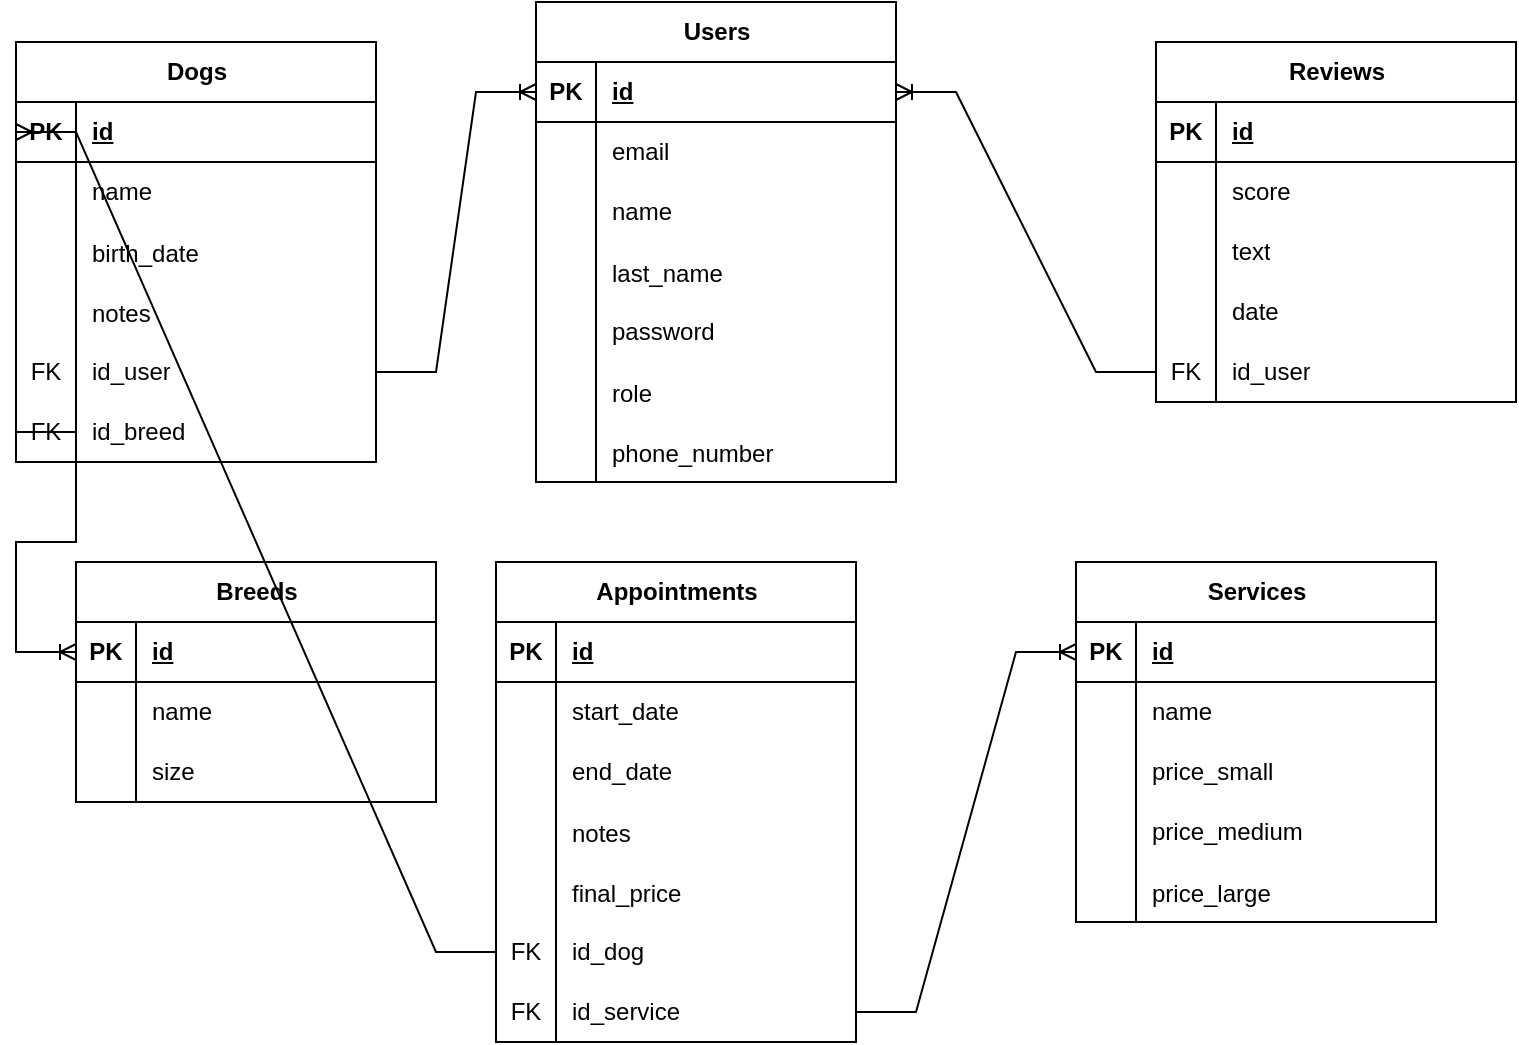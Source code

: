 <mxfile version="26.2.12">
  <diagram name="Página-1" id="We1ybD8cBb2GDspk6teQ">
    <mxGraphModel dx="939" dy="548" grid="1" gridSize="10" guides="1" tooltips="1" connect="1" arrows="1" fold="1" page="1" pageScale="1" pageWidth="1169" pageHeight="827" math="0" shadow="0">
      <root>
        <mxCell id="0" />
        <mxCell id="1" parent="0" />
        <mxCell id="cKZ9dpVCW1LnlNMFfFt--1" value="Dogs" style="shape=table;startSize=30;container=1;collapsible=1;childLayout=tableLayout;fixedRows=1;rowLines=0;fontStyle=1;align=center;resizeLast=1;html=1;" parent="1" vertex="1">
          <mxGeometry x="190" y="150" width="180" height="210" as="geometry" />
        </mxCell>
        <mxCell id="cKZ9dpVCW1LnlNMFfFt--2" value="" style="shape=tableRow;horizontal=0;startSize=0;swimlaneHead=0;swimlaneBody=0;fillColor=none;collapsible=0;dropTarget=0;points=[[0,0.5],[1,0.5]];portConstraint=eastwest;top=0;left=0;right=0;bottom=1;" parent="cKZ9dpVCW1LnlNMFfFt--1" vertex="1">
          <mxGeometry y="30" width="180" height="30" as="geometry" />
        </mxCell>
        <mxCell id="cKZ9dpVCW1LnlNMFfFt--3" value="PK" style="shape=partialRectangle;connectable=0;fillColor=none;top=0;left=0;bottom=0;right=0;fontStyle=1;overflow=hidden;whiteSpace=wrap;html=1;" parent="cKZ9dpVCW1LnlNMFfFt--2" vertex="1">
          <mxGeometry width="30" height="30" as="geometry">
            <mxRectangle width="30" height="30" as="alternateBounds" />
          </mxGeometry>
        </mxCell>
        <mxCell id="cKZ9dpVCW1LnlNMFfFt--4" value="id" style="shape=partialRectangle;connectable=0;fillColor=none;top=0;left=0;bottom=0;right=0;align=left;spacingLeft=6;fontStyle=5;overflow=hidden;whiteSpace=wrap;html=1;" parent="cKZ9dpVCW1LnlNMFfFt--2" vertex="1">
          <mxGeometry x="30" width="150" height="30" as="geometry">
            <mxRectangle width="150" height="30" as="alternateBounds" />
          </mxGeometry>
        </mxCell>
        <mxCell id="cKZ9dpVCW1LnlNMFfFt--8" value="" style="shape=tableRow;horizontal=0;startSize=0;swimlaneHead=0;swimlaneBody=0;fillColor=none;collapsible=0;dropTarget=0;points=[[0,0.5],[1,0.5]];portConstraint=eastwest;top=0;left=0;right=0;bottom=0;" parent="cKZ9dpVCW1LnlNMFfFt--1" vertex="1">
          <mxGeometry y="60" width="180" height="30" as="geometry" />
        </mxCell>
        <mxCell id="cKZ9dpVCW1LnlNMFfFt--9" value="" style="shape=partialRectangle;connectable=0;fillColor=none;top=0;left=0;bottom=0;right=0;editable=1;overflow=hidden;whiteSpace=wrap;html=1;" parent="cKZ9dpVCW1LnlNMFfFt--8" vertex="1">
          <mxGeometry width="30" height="30" as="geometry">
            <mxRectangle width="30" height="30" as="alternateBounds" />
          </mxGeometry>
        </mxCell>
        <mxCell id="cKZ9dpVCW1LnlNMFfFt--10" value="name" style="shape=partialRectangle;connectable=0;fillColor=none;top=0;left=0;bottom=0;right=0;align=left;spacingLeft=6;overflow=hidden;whiteSpace=wrap;html=1;" parent="cKZ9dpVCW1LnlNMFfFt--8" vertex="1">
          <mxGeometry x="30" width="150" height="30" as="geometry">
            <mxRectangle width="150" height="30" as="alternateBounds" />
          </mxGeometry>
        </mxCell>
        <mxCell id="cKZ9dpVCW1LnlNMFfFt--86" value="" style="shape=tableRow;horizontal=0;startSize=0;swimlaneHead=0;swimlaneBody=0;fillColor=none;collapsible=0;dropTarget=0;points=[[0,0.5],[1,0.5]];portConstraint=eastwest;top=0;left=0;right=0;bottom=0;" parent="cKZ9dpVCW1LnlNMFfFt--1" vertex="1">
          <mxGeometry y="90" width="180" height="30" as="geometry" />
        </mxCell>
        <mxCell id="cKZ9dpVCW1LnlNMFfFt--87" value="" style="shape=partialRectangle;connectable=0;fillColor=none;top=0;left=0;bottom=0;right=0;editable=1;overflow=hidden;" parent="cKZ9dpVCW1LnlNMFfFt--86" vertex="1">
          <mxGeometry width="30" height="30" as="geometry">
            <mxRectangle width="30" height="30" as="alternateBounds" />
          </mxGeometry>
        </mxCell>
        <mxCell id="cKZ9dpVCW1LnlNMFfFt--88" value="birth_date" style="shape=partialRectangle;connectable=0;fillColor=none;top=0;left=0;bottom=0;right=0;align=left;spacingLeft=6;overflow=hidden;" parent="cKZ9dpVCW1LnlNMFfFt--86" vertex="1">
          <mxGeometry x="30" width="150" height="30" as="geometry">
            <mxRectangle width="150" height="30" as="alternateBounds" />
          </mxGeometry>
        </mxCell>
        <mxCell id="cKZ9dpVCW1LnlNMFfFt--89" value="" style="shape=tableRow;horizontal=0;startSize=0;swimlaneHead=0;swimlaneBody=0;fillColor=none;collapsible=0;dropTarget=0;points=[[0,0.5],[1,0.5]];portConstraint=eastwest;top=0;left=0;right=0;bottom=0;" parent="cKZ9dpVCW1LnlNMFfFt--1" vertex="1">
          <mxGeometry y="120" width="180" height="30" as="geometry" />
        </mxCell>
        <mxCell id="cKZ9dpVCW1LnlNMFfFt--90" value="" style="shape=partialRectangle;connectable=0;fillColor=none;top=0;left=0;bottom=0;right=0;editable=1;overflow=hidden;" parent="cKZ9dpVCW1LnlNMFfFt--89" vertex="1">
          <mxGeometry width="30" height="30" as="geometry">
            <mxRectangle width="30" height="30" as="alternateBounds" />
          </mxGeometry>
        </mxCell>
        <mxCell id="cKZ9dpVCW1LnlNMFfFt--91" value="notes" style="shape=partialRectangle;connectable=0;fillColor=none;top=0;left=0;bottom=0;right=0;align=left;spacingLeft=6;overflow=hidden;" parent="cKZ9dpVCW1LnlNMFfFt--89" vertex="1">
          <mxGeometry x="30" width="150" height="30" as="geometry">
            <mxRectangle width="150" height="30" as="alternateBounds" />
          </mxGeometry>
        </mxCell>
        <mxCell id="cKZ9dpVCW1LnlNMFfFt--80" value="" style="shape=tableRow;horizontal=0;startSize=0;swimlaneHead=0;swimlaneBody=0;fillColor=none;collapsible=0;dropTarget=0;points=[[0,0.5],[1,0.5]];portConstraint=eastwest;top=0;left=0;right=0;bottom=0;" parent="cKZ9dpVCW1LnlNMFfFt--1" vertex="1">
          <mxGeometry y="150" width="180" height="30" as="geometry" />
        </mxCell>
        <mxCell id="cKZ9dpVCW1LnlNMFfFt--81" value="FK" style="shape=partialRectangle;connectable=0;fillColor=none;top=0;left=0;bottom=0;right=0;fontStyle=0;overflow=hidden;whiteSpace=wrap;html=1;" parent="cKZ9dpVCW1LnlNMFfFt--80" vertex="1">
          <mxGeometry width="30" height="30" as="geometry">
            <mxRectangle width="30" height="30" as="alternateBounds" />
          </mxGeometry>
        </mxCell>
        <mxCell id="cKZ9dpVCW1LnlNMFfFt--82" value="id_user" style="shape=partialRectangle;connectable=0;fillColor=none;top=0;left=0;bottom=0;right=0;align=left;spacingLeft=6;fontStyle=0;overflow=hidden;whiteSpace=wrap;html=1;" parent="cKZ9dpVCW1LnlNMFfFt--80" vertex="1">
          <mxGeometry x="30" width="150" height="30" as="geometry">
            <mxRectangle width="150" height="30" as="alternateBounds" />
          </mxGeometry>
        </mxCell>
        <mxCell id="cKZ9dpVCW1LnlNMFfFt--83" value="" style="shape=tableRow;horizontal=0;startSize=0;swimlaneHead=0;swimlaneBody=0;fillColor=none;collapsible=0;dropTarget=0;points=[[0,0.5],[1,0.5]];portConstraint=eastwest;top=0;left=0;right=0;bottom=0;" parent="cKZ9dpVCW1LnlNMFfFt--1" vertex="1">
          <mxGeometry y="180" width="180" height="30" as="geometry" />
        </mxCell>
        <mxCell id="cKZ9dpVCW1LnlNMFfFt--84" value="FK" style="shape=partialRectangle;connectable=0;fillColor=none;top=0;left=0;bottom=0;right=0;fontStyle=0;overflow=hidden;whiteSpace=wrap;html=1;" parent="cKZ9dpVCW1LnlNMFfFt--83" vertex="1">
          <mxGeometry width="30" height="30" as="geometry">
            <mxRectangle width="30" height="30" as="alternateBounds" />
          </mxGeometry>
        </mxCell>
        <mxCell id="cKZ9dpVCW1LnlNMFfFt--85" value="id_breed" style="shape=partialRectangle;connectable=0;fillColor=none;top=0;left=0;bottom=0;right=0;align=left;spacingLeft=6;fontStyle=0;overflow=hidden;whiteSpace=wrap;html=1;" parent="cKZ9dpVCW1LnlNMFfFt--83" vertex="1">
          <mxGeometry x="30" width="150" height="30" as="geometry">
            <mxRectangle width="150" height="30" as="alternateBounds" />
          </mxGeometry>
        </mxCell>
        <mxCell id="cKZ9dpVCW1LnlNMFfFt--14" value="Users" style="shape=table;startSize=30;container=1;collapsible=1;childLayout=tableLayout;fixedRows=1;rowLines=0;fontStyle=1;align=center;resizeLast=1;html=1;" parent="1" vertex="1">
          <mxGeometry x="450" y="130" width="180" height="240" as="geometry" />
        </mxCell>
        <mxCell id="cKZ9dpVCW1LnlNMFfFt--15" value="" style="shape=tableRow;horizontal=0;startSize=0;swimlaneHead=0;swimlaneBody=0;fillColor=none;collapsible=0;dropTarget=0;points=[[0,0.5],[1,0.5]];portConstraint=eastwest;top=0;left=0;right=0;bottom=1;" parent="cKZ9dpVCW1LnlNMFfFt--14" vertex="1">
          <mxGeometry y="30" width="180" height="30" as="geometry" />
        </mxCell>
        <mxCell id="cKZ9dpVCW1LnlNMFfFt--16" value="PK" style="shape=partialRectangle;connectable=0;fillColor=none;top=0;left=0;bottom=0;right=0;fontStyle=1;overflow=hidden;whiteSpace=wrap;html=1;" parent="cKZ9dpVCW1LnlNMFfFt--15" vertex="1">
          <mxGeometry width="30" height="30" as="geometry">
            <mxRectangle width="30" height="30" as="alternateBounds" />
          </mxGeometry>
        </mxCell>
        <mxCell id="cKZ9dpVCW1LnlNMFfFt--17" value="id" style="shape=partialRectangle;connectable=0;fillColor=none;top=0;left=0;bottom=0;right=0;align=left;spacingLeft=6;fontStyle=5;overflow=hidden;whiteSpace=wrap;html=1;" parent="cKZ9dpVCW1LnlNMFfFt--15" vertex="1">
          <mxGeometry x="30" width="150" height="30" as="geometry">
            <mxRectangle width="150" height="30" as="alternateBounds" />
          </mxGeometry>
        </mxCell>
        <mxCell id="cKZ9dpVCW1LnlNMFfFt--18" value="" style="shape=tableRow;horizontal=0;startSize=0;swimlaneHead=0;swimlaneBody=0;fillColor=none;collapsible=0;dropTarget=0;points=[[0,0.5],[1,0.5]];portConstraint=eastwest;top=0;left=0;right=0;bottom=0;" parent="cKZ9dpVCW1LnlNMFfFt--14" vertex="1">
          <mxGeometry y="60" width="180" height="30" as="geometry" />
        </mxCell>
        <mxCell id="cKZ9dpVCW1LnlNMFfFt--19" value="" style="shape=partialRectangle;connectable=0;fillColor=none;top=0;left=0;bottom=0;right=0;editable=1;overflow=hidden;whiteSpace=wrap;html=1;" parent="cKZ9dpVCW1LnlNMFfFt--18" vertex="1">
          <mxGeometry width="30" height="30" as="geometry">
            <mxRectangle width="30" height="30" as="alternateBounds" />
          </mxGeometry>
        </mxCell>
        <mxCell id="cKZ9dpVCW1LnlNMFfFt--20" value="email" style="shape=partialRectangle;connectable=0;fillColor=none;top=0;left=0;bottom=0;right=0;align=left;spacingLeft=6;overflow=hidden;whiteSpace=wrap;html=1;" parent="cKZ9dpVCW1LnlNMFfFt--18" vertex="1">
          <mxGeometry x="30" width="150" height="30" as="geometry">
            <mxRectangle width="150" height="30" as="alternateBounds" />
          </mxGeometry>
        </mxCell>
        <mxCell id="cKZ9dpVCW1LnlNMFfFt--21" value="" style="shape=tableRow;horizontal=0;startSize=0;swimlaneHead=0;swimlaneBody=0;fillColor=none;collapsible=0;dropTarget=0;points=[[0,0.5],[1,0.5]];portConstraint=eastwest;top=0;left=0;right=0;bottom=0;" parent="cKZ9dpVCW1LnlNMFfFt--14" vertex="1">
          <mxGeometry y="90" width="180" height="30" as="geometry" />
        </mxCell>
        <mxCell id="cKZ9dpVCW1LnlNMFfFt--22" value="" style="shape=partialRectangle;connectable=0;fillColor=none;top=0;left=0;bottom=0;right=0;editable=1;overflow=hidden;whiteSpace=wrap;html=1;" parent="cKZ9dpVCW1LnlNMFfFt--21" vertex="1">
          <mxGeometry width="30" height="30" as="geometry">
            <mxRectangle width="30" height="30" as="alternateBounds" />
          </mxGeometry>
        </mxCell>
        <mxCell id="cKZ9dpVCW1LnlNMFfFt--23" value="name" style="shape=partialRectangle;connectable=0;fillColor=none;top=0;left=0;bottom=0;right=0;align=left;spacingLeft=6;overflow=hidden;whiteSpace=wrap;html=1;" parent="cKZ9dpVCW1LnlNMFfFt--21" vertex="1">
          <mxGeometry x="30" width="150" height="30" as="geometry">
            <mxRectangle width="150" height="30" as="alternateBounds" />
          </mxGeometry>
        </mxCell>
        <mxCell id="cKZ9dpVCW1LnlNMFfFt--98" value="" style="shape=tableRow;horizontal=0;startSize=0;swimlaneHead=0;swimlaneBody=0;fillColor=none;collapsible=0;dropTarget=0;points=[[0,0.5],[1,0.5]];portConstraint=eastwest;top=0;left=0;right=0;bottom=0;" parent="cKZ9dpVCW1LnlNMFfFt--14" vertex="1">
          <mxGeometry y="120" width="180" height="30" as="geometry" />
        </mxCell>
        <mxCell id="cKZ9dpVCW1LnlNMFfFt--99" value="" style="shape=partialRectangle;connectable=0;fillColor=none;top=0;left=0;bottom=0;right=0;editable=1;overflow=hidden;" parent="cKZ9dpVCW1LnlNMFfFt--98" vertex="1">
          <mxGeometry width="30" height="30" as="geometry">
            <mxRectangle width="30" height="30" as="alternateBounds" />
          </mxGeometry>
        </mxCell>
        <mxCell id="cKZ9dpVCW1LnlNMFfFt--100" value="last_name" style="shape=partialRectangle;connectable=0;fillColor=none;top=0;left=0;bottom=0;right=0;align=left;spacingLeft=6;overflow=hidden;" parent="cKZ9dpVCW1LnlNMFfFt--98" vertex="1">
          <mxGeometry x="30" width="150" height="30" as="geometry">
            <mxRectangle width="150" height="30" as="alternateBounds" />
          </mxGeometry>
        </mxCell>
        <mxCell id="cKZ9dpVCW1LnlNMFfFt--24" value="" style="shape=tableRow;horizontal=0;startSize=0;swimlaneHead=0;swimlaneBody=0;fillColor=none;collapsible=0;dropTarget=0;points=[[0,0.5],[1,0.5]];portConstraint=eastwest;top=0;left=0;right=0;bottom=0;" parent="cKZ9dpVCW1LnlNMFfFt--14" vertex="1">
          <mxGeometry y="150" width="180" height="30" as="geometry" />
        </mxCell>
        <mxCell id="cKZ9dpVCW1LnlNMFfFt--25" value="" style="shape=partialRectangle;connectable=0;fillColor=none;top=0;left=0;bottom=0;right=0;editable=1;overflow=hidden;whiteSpace=wrap;html=1;" parent="cKZ9dpVCW1LnlNMFfFt--24" vertex="1">
          <mxGeometry width="30" height="30" as="geometry">
            <mxRectangle width="30" height="30" as="alternateBounds" />
          </mxGeometry>
        </mxCell>
        <mxCell id="cKZ9dpVCW1LnlNMFfFt--26" value="password" style="shape=partialRectangle;connectable=0;fillColor=none;top=0;left=0;bottom=0;right=0;align=left;spacingLeft=6;overflow=hidden;whiteSpace=wrap;html=1;" parent="cKZ9dpVCW1LnlNMFfFt--24" vertex="1">
          <mxGeometry x="30" width="150" height="30" as="geometry">
            <mxRectangle width="150" height="30" as="alternateBounds" />
          </mxGeometry>
        </mxCell>
        <mxCell id="cKZ9dpVCW1LnlNMFfFt--92" value="" style="shape=tableRow;horizontal=0;startSize=0;swimlaneHead=0;swimlaneBody=0;fillColor=none;collapsible=0;dropTarget=0;points=[[0,0.5],[1,0.5]];portConstraint=eastwest;top=0;left=0;right=0;bottom=0;" parent="cKZ9dpVCW1LnlNMFfFt--14" vertex="1">
          <mxGeometry y="180" width="180" height="30" as="geometry" />
        </mxCell>
        <mxCell id="cKZ9dpVCW1LnlNMFfFt--93" value="" style="shape=partialRectangle;connectable=0;fillColor=none;top=0;left=0;bottom=0;right=0;editable=1;overflow=hidden;" parent="cKZ9dpVCW1LnlNMFfFt--92" vertex="1">
          <mxGeometry width="30" height="30" as="geometry">
            <mxRectangle width="30" height="30" as="alternateBounds" />
          </mxGeometry>
        </mxCell>
        <mxCell id="cKZ9dpVCW1LnlNMFfFt--94" value="role" style="shape=partialRectangle;connectable=0;fillColor=none;top=0;left=0;bottom=0;right=0;align=left;spacingLeft=6;overflow=hidden;" parent="cKZ9dpVCW1LnlNMFfFt--92" vertex="1">
          <mxGeometry x="30" width="150" height="30" as="geometry">
            <mxRectangle width="150" height="30" as="alternateBounds" />
          </mxGeometry>
        </mxCell>
        <mxCell id="cKZ9dpVCW1LnlNMFfFt--95" value="" style="shape=tableRow;horizontal=0;startSize=0;swimlaneHead=0;swimlaneBody=0;fillColor=none;collapsible=0;dropTarget=0;points=[[0,0.5],[1,0.5]];portConstraint=eastwest;top=0;left=0;right=0;bottom=0;" parent="cKZ9dpVCW1LnlNMFfFt--14" vertex="1">
          <mxGeometry y="210" width="180" height="30" as="geometry" />
        </mxCell>
        <mxCell id="cKZ9dpVCW1LnlNMFfFt--96" value="" style="shape=partialRectangle;connectable=0;fillColor=none;top=0;left=0;bottom=0;right=0;editable=1;overflow=hidden;" parent="cKZ9dpVCW1LnlNMFfFt--95" vertex="1">
          <mxGeometry width="30" height="30" as="geometry">
            <mxRectangle width="30" height="30" as="alternateBounds" />
          </mxGeometry>
        </mxCell>
        <mxCell id="cKZ9dpVCW1LnlNMFfFt--97" value="phone_number" style="shape=partialRectangle;connectable=0;fillColor=none;top=0;left=0;bottom=0;right=0;align=left;spacingLeft=6;overflow=hidden;" parent="cKZ9dpVCW1LnlNMFfFt--95" vertex="1">
          <mxGeometry x="30" width="150" height="30" as="geometry">
            <mxRectangle width="150" height="30" as="alternateBounds" />
          </mxGeometry>
        </mxCell>
        <mxCell id="cKZ9dpVCW1LnlNMFfFt--27" value="Services" style="shape=table;startSize=30;container=1;collapsible=1;childLayout=tableLayout;fixedRows=1;rowLines=0;fontStyle=1;align=center;resizeLast=1;html=1;" parent="1" vertex="1">
          <mxGeometry x="720" y="410" width="180" height="180" as="geometry" />
        </mxCell>
        <mxCell id="cKZ9dpVCW1LnlNMFfFt--28" value="" style="shape=tableRow;horizontal=0;startSize=0;swimlaneHead=0;swimlaneBody=0;fillColor=none;collapsible=0;dropTarget=0;points=[[0,0.5],[1,0.5]];portConstraint=eastwest;top=0;left=0;right=0;bottom=1;" parent="cKZ9dpVCW1LnlNMFfFt--27" vertex="1">
          <mxGeometry y="30" width="180" height="30" as="geometry" />
        </mxCell>
        <mxCell id="cKZ9dpVCW1LnlNMFfFt--29" value="PK" style="shape=partialRectangle;connectable=0;fillColor=none;top=0;left=0;bottom=0;right=0;fontStyle=1;overflow=hidden;whiteSpace=wrap;html=1;" parent="cKZ9dpVCW1LnlNMFfFt--28" vertex="1">
          <mxGeometry width="30" height="30" as="geometry">
            <mxRectangle width="30" height="30" as="alternateBounds" />
          </mxGeometry>
        </mxCell>
        <mxCell id="cKZ9dpVCW1LnlNMFfFt--30" value="id" style="shape=partialRectangle;connectable=0;fillColor=none;top=0;left=0;bottom=0;right=0;align=left;spacingLeft=6;fontStyle=5;overflow=hidden;whiteSpace=wrap;html=1;" parent="cKZ9dpVCW1LnlNMFfFt--28" vertex="1">
          <mxGeometry x="30" width="150" height="30" as="geometry">
            <mxRectangle width="150" height="30" as="alternateBounds" />
          </mxGeometry>
        </mxCell>
        <mxCell id="cKZ9dpVCW1LnlNMFfFt--31" value="" style="shape=tableRow;horizontal=0;startSize=0;swimlaneHead=0;swimlaneBody=0;fillColor=none;collapsible=0;dropTarget=0;points=[[0,0.5],[1,0.5]];portConstraint=eastwest;top=0;left=0;right=0;bottom=0;" parent="cKZ9dpVCW1LnlNMFfFt--27" vertex="1">
          <mxGeometry y="60" width="180" height="30" as="geometry" />
        </mxCell>
        <mxCell id="cKZ9dpVCW1LnlNMFfFt--32" value="" style="shape=partialRectangle;connectable=0;fillColor=none;top=0;left=0;bottom=0;right=0;editable=1;overflow=hidden;whiteSpace=wrap;html=1;" parent="cKZ9dpVCW1LnlNMFfFt--31" vertex="1">
          <mxGeometry width="30" height="30" as="geometry">
            <mxRectangle width="30" height="30" as="alternateBounds" />
          </mxGeometry>
        </mxCell>
        <mxCell id="cKZ9dpVCW1LnlNMFfFt--33" value="name" style="shape=partialRectangle;connectable=0;fillColor=none;top=0;left=0;bottom=0;right=0;align=left;spacingLeft=6;overflow=hidden;whiteSpace=wrap;html=1;" parent="cKZ9dpVCW1LnlNMFfFt--31" vertex="1">
          <mxGeometry x="30" width="150" height="30" as="geometry">
            <mxRectangle width="150" height="30" as="alternateBounds" />
          </mxGeometry>
        </mxCell>
        <mxCell id="cKZ9dpVCW1LnlNMFfFt--34" value="" style="shape=tableRow;horizontal=0;startSize=0;swimlaneHead=0;swimlaneBody=0;fillColor=none;collapsible=0;dropTarget=0;points=[[0,0.5],[1,0.5]];portConstraint=eastwest;top=0;left=0;right=0;bottom=0;" parent="cKZ9dpVCW1LnlNMFfFt--27" vertex="1">
          <mxGeometry y="90" width="180" height="30" as="geometry" />
        </mxCell>
        <mxCell id="cKZ9dpVCW1LnlNMFfFt--35" value="" style="shape=partialRectangle;connectable=0;fillColor=none;top=0;left=0;bottom=0;right=0;editable=1;overflow=hidden;whiteSpace=wrap;html=1;" parent="cKZ9dpVCW1LnlNMFfFt--34" vertex="1">
          <mxGeometry width="30" height="30" as="geometry">
            <mxRectangle width="30" height="30" as="alternateBounds" />
          </mxGeometry>
        </mxCell>
        <mxCell id="cKZ9dpVCW1LnlNMFfFt--36" value="price_small" style="shape=partialRectangle;connectable=0;fillColor=none;top=0;left=0;bottom=0;right=0;align=left;spacingLeft=6;overflow=hidden;whiteSpace=wrap;html=1;" parent="cKZ9dpVCW1LnlNMFfFt--34" vertex="1">
          <mxGeometry x="30" width="150" height="30" as="geometry">
            <mxRectangle width="150" height="30" as="alternateBounds" />
          </mxGeometry>
        </mxCell>
        <mxCell id="cKZ9dpVCW1LnlNMFfFt--37" value="" style="shape=tableRow;horizontal=0;startSize=0;swimlaneHead=0;swimlaneBody=0;fillColor=none;collapsible=0;dropTarget=0;points=[[0,0.5],[1,0.5]];portConstraint=eastwest;top=0;left=0;right=0;bottom=0;" parent="cKZ9dpVCW1LnlNMFfFt--27" vertex="1">
          <mxGeometry y="120" width="180" height="30" as="geometry" />
        </mxCell>
        <mxCell id="cKZ9dpVCW1LnlNMFfFt--38" value="" style="shape=partialRectangle;connectable=0;fillColor=none;top=0;left=0;bottom=0;right=0;editable=1;overflow=hidden;whiteSpace=wrap;html=1;" parent="cKZ9dpVCW1LnlNMFfFt--37" vertex="1">
          <mxGeometry width="30" height="30" as="geometry">
            <mxRectangle width="30" height="30" as="alternateBounds" />
          </mxGeometry>
        </mxCell>
        <mxCell id="cKZ9dpVCW1LnlNMFfFt--39" value="price_medium&lt;span style=&quot;white-space: pre;&quot;&gt;&#x9;&lt;/span&gt;" style="shape=partialRectangle;connectable=0;fillColor=none;top=0;left=0;bottom=0;right=0;align=left;spacingLeft=6;overflow=hidden;whiteSpace=wrap;html=1;" parent="cKZ9dpVCW1LnlNMFfFt--37" vertex="1">
          <mxGeometry x="30" width="150" height="30" as="geometry">
            <mxRectangle width="150" height="30" as="alternateBounds" />
          </mxGeometry>
        </mxCell>
        <mxCell id="cKZ9dpVCW1LnlNMFfFt--110" value="" style="shape=tableRow;horizontal=0;startSize=0;swimlaneHead=0;swimlaneBody=0;fillColor=none;collapsible=0;dropTarget=0;points=[[0,0.5],[1,0.5]];portConstraint=eastwest;top=0;left=0;right=0;bottom=0;" parent="cKZ9dpVCW1LnlNMFfFt--27" vertex="1">
          <mxGeometry y="150" width="180" height="30" as="geometry" />
        </mxCell>
        <mxCell id="cKZ9dpVCW1LnlNMFfFt--111" value="" style="shape=partialRectangle;connectable=0;fillColor=none;top=0;left=0;bottom=0;right=0;editable=1;overflow=hidden;" parent="cKZ9dpVCW1LnlNMFfFt--110" vertex="1">
          <mxGeometry width="30" height="30" as="geometry">
            <mxRectangle width="30" height="30" as="alternateBounds" />
          </mxGeometry>
        </mxCell>
        <mxCell id="cKZ9dpVCW1LnlNMFfFt--112" value="price_large" style="shape=partialRectangle;connectable=0;fillColor=none;top=0;left=0;bottom=0;right=0;align=left;spacingLeft=6;overflow=hidden;" parent="cKZ9dpVCW1LnlNMFfFt--110" vertex="1">
          <mxGeometry x="30" width="150" height="30" as="geometry">
            <mxRectangle width="150" height="30" as="alternateBounds" />
          </mxGeometry>
        </mxCell>
        <mxCell id="cKZ9dpVCW1LnlNMFfFt--40" value="Breeds" style="shape=table;startSize=30;container=1;collapsible=1;childLayout=tableLayout;fixedRows=1;rowLines=0;fontStyle=1;align=center;resizeLast=1;html=1;" parent="1" vertex="1">
          <mxGeometry x="220" y="410" width="180" height="120" as="geometry" />
        </mxCell>
        <mxCell id="cKZ9dpVCW1LnlNMFfFt--41" value="" style="shape=tableRow;horizontal=0;startSize=0;swimlaneHead=0;swimlaneBody=0;fillColor=none;collapsible=0;dropTarget=0;points=[[0,0.5],[1,0.5]];portConstraint=eastwest;top=0;left=0;right=0;bottom=1;" parent="cKZ9dpVCW1LnlNMFfFt--40" vertex="1">
          <mxGeometry y="30" width="180" height="30" as="geometry" />
        </mxCell>
        <mxCell id="cKZ9dpVCW1LnlNMFfFt--42" value="PK" style="shape=partialRectangle;connectable=0;fillColor=none;top=0;left=0;bottom=0;right=0;fontStyle=1;overflow=hidden;whiteSpace=wrap;html=1;" parent="cKZ9dpVCW1LnlNMFfFt--41" vertex="1">
          <mxGeometry width="30" height="30" as="geometry">
            <mxRectangle width="30" height="30" as="alternateBounds" />
          </mxGeometry>
        </mxCell>
        <mxCell id="cKZ9dpVCW1LnlNMFfFt--43" value="id" style="shape=partialRectangle;connectable=0;fillColor=none;top=0;left=0;bottom=0;right=0;align=left;spacingLeft=6;fontStyle=5;overflow=hidden;whiteSpace=wrap;html=1;" parent="cKZ9dpVCW1LnlNMFfFt--41" vertex="1">
          <mxGeometry x="30" width="150" height="30" as="geometry">
            <mxRectangle width="150" height="30" as="alternateBounds" />
          </mxGeometry>
        </mxCell>
        <mxCell id="cKZ9dpVCW1LnlNMFfFt--44" value="" style="shape=tableRow;horizontal=0;startSize=0;swimlaneHead=0;swimlaneBody=0;fillColor=none;collapsible=0;dropTarget=0;points=[[0,0.5],[1,0.5]];portConstraint=eastwest;top=0;left=0;right=0;bottom=0;" parent="cKZ9dpVCW1LnlNMFfFt--40" vertex="1">
          <mxGeometry y="60" width="180" height="30" as="geometry" />
        </mxCell>
        <mxCell id="cKZ9dpVCW1LnlNMFfFt--45" value="" style="shape=partialRectangle;connectable=0;fillColor=none;top=0;left=0;bottom=0;right=0;editable=1;overflow=hidden;whiteSpace=wrap;html=1;" parent="cKZ9dpVCW1LnlNMFfFt--44" vertex="1">
          <mxGeometry width="30" height="30" as="geometry">
            <mxRectangle width="30" height="30" as="alternateBounds" />
          </mxGeometry>
        </mxCell>
        <mxCell id="cKZ9dpVCW1LnlNMFfFt--46" value="name" style="shape=partialRectangle;connectable=0;fillColor=none;top=0;left=0;bottom=0;right=0;align=left;spacingLeft=6;overflow=hidden;whiteSpace=wrap;html=1;" parent="cKZ9dpVCW1LnlNMFfFt--44" vertex="1">
          <mxGeometry x="30" width="150" height="30" as="geometry">
            <mxRectangle width="150" height="30" as="alternateBounds" />
          </mxGeometry>
        </mxCell>
        <mxCell id="cKZ9dpVCW1LnlNMFfFt--47" value="" style="shape=tableRow;horizontal=0;startSize=0;swimlaneHead=0;swimlaneBody=0;fillColor=none;collapsible=0;dropTarget=0;points=[[0,0.5],[1,0.5]];portConstraint=eastwest;top=0;left=0;right=0;bottom=0;" parent="cKZ9dpVCW1LnlNMFfFt--40" vertex="1">
          <mxGeometry y="90" width="180" height="30" as="geometry" />
        </mxCell>
        <mxCell id="cKZ9dpVCW1LnlNMFfFt--48" value="" style="shape=partialRectangle;connectable=0;fillColor=none;top=0;left=0;bottom=0;right=0;editable=1;overflow=hidden;whiteSpace=wrap;html=1;" parent="cKZ9dpVCW1LnlNMFfFt--47" vertex="1">
          <mxGeometry width="30" height="30" as="geometry">
            <mxRectangle width="30" height="30" as="alternateBounds" />
          </mxGeometry>
        </mxCell>
        <mxCell id="cKZ9dpVCW1LnlNMFfFt--49" value="size" style="shape=partialRectangle;connectable=0;fillColor=none;top=0;left=0;bottom=0;right=0;align=left;spacingLeft=6;overflow=hidden;whiteSpace=wrap;html=1;" parent="cKZ9dpVCW1LnlNMFfFt--47" vertex="1">
          <mxGeometry x="30" width="150" height="30" as="geometry">
            <mxRectangle width="150" height="30" as="alternateBounds" />
          </mxGeometry>
        </mxCell>
        <mxCell id="cKZ9dpVCW1LnlNMFfFt--53" value="Appointments" style="shape=table;startSize=30;container=1;collapsible=1;childLayout=tableLayout;fixedRows=1;rowLines=0;fontStyle=1;align=center;resizeLast=1;html=1;" parent="1" vertex="1">
          <mxGeometry x="430" y="410" width="180" height="240" as="geometry" />
        </mxCell>
        <mxCell id="cKZ9dpVCW1LnlNMFfFt--54" value="" style="shape=tableRow;horizontal=0;startSize=0;swimlaneHead=0;swimlaneBody=0;fillColor=none;collapsible=0;dropTarget=0;points=[[0,0.5],[1,0.5]];portConstraint=eastwest;top=0;left=0;right=0;bottom=1;" parent="cKZ9dpVCW1LnlNMFfFt--53" vertex="1">
          <mxGeometry y="30" width="180" height="30" as="geometry" />
        </mxCell>
        <mxCell id="cKZ9dpVCW1LnlNMFfFt--55" value="PK" style="shape=partialRectangle;connectable=0;fillColor=none;top=0;left=0;bottom=0;right=0;fontStyle=1;overflow=hidden;whiteSpace=wrap;html=1;" parent="cKZ9dpVCW1LnlNMFfFt--54" vertex="1">
          <mxGeometry width="30" height="30" as="geometry">
            <mxRectangle width="30" height="30" as="alternateBounds" />
          </mxGeometry>
        </mxCell>
        <mxCell id="cKZ9dpVCW1LnlNMFfFt--56" value="id" style="shape=partialRectangle;connectable=0;fillColor=none;top=0;left=0;bottom=0;right=0;align=left;spacingLeft=6;fontStyle=5;overflow=hidden;whiteSpace=wrap;html=1;" parent="cKZ9dpVCW1LnlNMFfFt--54" vertex="1">
          <mxGeometry x="30" width="150" height="30" as="geometry">
            <mxRectangle width="150" height="30" as="alternateBounds" />
          </mxGeometry>
        </mxCell>
        <mxCell id="cKZ9dpVCW1LnlNMFfFt--60" value="" style="shape=tableRow;horizontal=0;startSize=0;swimlaneHead=0;swimlaneBody=0;fillColor=none;collapsible=0;dropTarget=0;points=[[0,0.5],[1,0.5]];portConstraint=eastwest;top=0;left=0;right=0;bottom=0;" parent="cKZ9dpVCW1LnlNMFfFt--53" vertex="1">
          <mxGeometry y="60" width="180" height="30" as="geometry" />
        </mxCell>
        <mxCell id="cKZ9dpVCW1LnlNMFfFt--61" value="" style="shape=partialRectangle;connectable=0;fillColor=none;top=0;left=0;bottom=0;right=0;editable=1;overflow=hidden;whiteSpace=wrap;html=1;" parent="cKZ9dpVCW1LnlNMFfFt--60" vertex="1">
          <mxGeometry width="30" height="30" as="geometry">
            <mxRectangle width="30" height="30" as="alternateBounds" />
          </mxGeometry>
        </mxCell>
        <mxCell id="cKZ9dpVCW1LnlNMFfFt--62" value="start_date" style="shape=partialRectangle;connectable=0;fillColor=none;top=0;left=0;bottom=0;right=0;align=left;spacingLeft=6;overflow=hidden;whiteSpace=wrap;html=1;" parent="cKZ9dpVCW1LnlNMFfFt--60" vertex="1">
          <mxGeometry x="30" width="150" height="30" as="geometry">
            <mxRectangle width="150" height="30" as="alternateBounds" />
          </mxGeometry>
        </mxCell>
        <mxCell id="cKZ9dpVCW1LnlNMFfFt--63" value="" style="shape=tableRow;horizontal=0;startSize=0;swimlaneHead=0;swimlaneBody=0;fillColor=none;collapsible=0;dropTarget=0;points=[[0,0.5],[1,0.5]];portConstraint=eastwest;top=0;left=0;right=0;bottom=0;" parent="cKZ9dpVCW1LnlNMFfFt--53" vertex="1">
          <mxGeometry y="90" width="180" height="30" as="geometry" />
        </mxCell>
        <mxCell id="cKZ9dpVCW1LnlNMFfFt--64" value="" style="shape=partialRectangle;connectable=0;fillColor=none;top=0;left=0;bottom=0;right=0;editable=1;overflow=hidden;whiteSpace=wrap;html=1;" parent="cKZ9dpVCW1LnlNMFfFt--63" vertex="1">
          <mxGeometry width="30" height="30" as="geometry">
            <mxRectangle width="30" height="30" as="alternateBounds" />
          </mxGeometry>
        </mxCell>
        <mxCell id="cKZ9dpVCW1LnlNMFfFt--65" value="end_date" style="shape=partialRectangle;connectable=0;fillColor=none;top=0;left=0;bottom=0;right=0;align=left;spacingLeft=6;overflow=hidden;whiteSpace=wrap;html=1;" parent="cKZ9dpVCW1LnlNMFfFt--63" vertex="1">
          <mxGeometry x="30" width="150" height="30" as="geometry">
            <mxRectangle width="150" height="30" as="alternateBounds" />
          </mxGeometry>
        </mxCell>
        <mxCell id="cKZ9dpVCW1LnlNMFfFt--107" value="" style="shape=tableRow;horizontal=0;startSize=0;swimlaneHead=0;swimlaneBody=0;fillColor=none;collapsible=0;dropTarget=0;points=[[0,0.5],[1,0.5]];portConstraint=eastwest;top=0;left=0;right=0;bottom=0;" parent="cKZ9dpVCW1LnlNMFfFt--53" vertex="1">
          <mxGeometry y="120" width="180" height="30" as="geometry" />
        </mxCell>
        <mxCell id="cKZ9dpVCW1LnlNMFfFt--108" value="" style="shape=partialRectangle;connectable=0;fillColor=none;top=0;left=0;bottom=0;right=0;editable=1;overflow=hidden;" parent="cKZ9dpVCW1LnlNMFfFt--107" vertex="1">
          <mxGeometry width="30" height="30" as="geometry">
            <mxRectangle width="30" height="30" as="alternateBounds" />
          </mxGeometry>
        </mxCell>
        <mxCell id="cKZ9dpVCW1LnlNMFfFt--109" value="notes" style="shape=partialRectangle;connectable=0;fillColor=none;top=0;left=0;bottom=0;right=0;align=left;spacingLeft=6;overflow=hidden;" parent="cKZ9dpVCW1LnlNMFfFt--107" vertex="1">
          <mxGeometry x="30" width="150" height="30" as="geometry">
            <mxRectangle width="150" height="30" as="alternateBounds" />
          </mxGeometry>
        </mxCell>
        <mxCell id="leyr9mO2Y4K0gjmB8UR2-1" value="" style="shape=tableRow;horizontal=0;startSize=0;swimlaneHead=0;swimlaneBody=0;fillColor=none;collapsible=0;dropTarget=0;points=[[0,0.5],[1,0.5]];portConstraint=eastwest;top=0;left=0;right=0;bottom=0;" vertex="1" parent="cKZ9dpVCW1LnlNMFfFt--53">
          <mxGeometry y="150" width="180" height="30" as="geometry" />
        </mxCell>
        <mxCell id="leyr9mO2Y4K0gjmB8UR2-2" value="" style="shape=partialRectangle;connectable=0;fillColor=none;top=0;left=0;bottom=0;right=0;editable=1;overflow=hidden;" vertex="1" parent="leyr9mO2Y4K0gjmB8UR2-1">
          <mxGeometry width="30" height="30" as="geometry">
            <mxRectangle width="30" height="30" as="alternateBounds" />
          </mxGeometry>
        </mxCell>
        <mxCell id="leyr9mO2Y4K0gjmB8UR2-3" value="final_price" style="shape=partialRectangle;connectable=0;fillColor=none;top=0;left=0;bottom=0;right=0;align=left;spacingLeft=6;overflow=hidden;" vertex="1" parent="leyr9mO2Y4K0gjmB8UR2-1">
          <mxGeometry x="30" width="150" height="30" as="geometry">
            <mxRectangle width="150" height="30" as="alternateBounds" />
          </mxGeometry>
        </mxCell>
        <mxCell id="cKZ9dpVCW1LnlNMFfFt--104" value="" style="shape=tableRow;horizontal=0;startSize=0;swimlaneHead=0;swimlaneBody=0;fillColor=none;collapsible=0;dropTarget=0;points=[[0,0.5],[1,0.5]];portConstraint=eastwest;top=0;left=0;right=0;bottom=0;" parent="cKZ9dpVCW1LnlNMFfFt--53" vertex="1">
          <mxGeometry y="180" width="180" height="30" as="geometry" />
        </mxCell>
        <mxCell id="cKZ9dpVCW1LnlNMFfFt--105" value="FK" style="shape=partialRectangle;connectable=0;fillColor=none;top=0;left=0;bottom=0;right=0;fontStyle=0;overflow=hidden;whiteSpace=wrap;html=1;" parent="cKZ9dpVCW1LnlNMFfFt--104" vertex="1">
          <mxGeometry width="30" height="30" as="geometry">
            <mxRectangle width="30" height="30" as="alternateBounds" />
          </mxGeometry>
        </mxCell>
        <mxCell id="cKZ9dpVCW1LnlNMFfFt--106" value="id_dog" style="shape=partialRectangle;connectable=0;fillColor=none;top=0;left=0;bottom=0;right=0;align=left;spacingLeft=6;fontStyle=0;overflow=hidden;whiteSpace=wrap;html=1;" parent="cKZ9dpVCW1LnlNMFfFt--104" vertex="1">
          <mxGeometry x="30" width="150" height="30" as="geometry">
            <mxRectangle width="150" height="30" as="alternateBounds" />
          </mxGeometry>
        </mxCell>
        <mxCell id="cKZ9dpVCW1LnlNMFfFt--101" value="" style="shape=tableRow;horizontal=0;startSize=0;swimlaneHead=0;swimlaneBody=0;fillColor=none;collapsible=0;dropTarget=0;points=[[0,0.5],[1,0.5]];portConstraint=eastwest;top=0;left=0;right=0;bottom=0;" parent="cKZ9dpVCW1LnlNMFfFt--53" vertex="1">
          <mxGeometry y="210" width="180" height="30" as="geometry" />
        </mxCell>
        <mxCell id="cKZ9dpVCW1LnlNMFfFt--102" value="FK" style="shape=partialRectangle;connectable=0;fillColor=none;top=0;left=0;bottom=0;right=0;fontStyle=0;overflow=hidden;whiteSpace=wrap;html=1;" parent="cKZ9dpVCW1LnlNMFfFt--101" vertex="1">
          <mxGeometry width="30" height="30" as="geometry">
            <mxRectangle width="30" height="30" as="alternateBounds" />
          </mxGeometry>
        </mxCell>
        <mxCell id="cKZ9dpVCW1LnlNMFfFt--103" value="id_service" style="shape=partialRectangle;connectable=0;fillColor=none;top=0;left=0;bottom=0;right=0;align=left;spacingLeft=6;fontStyle=0;overflow=hidden;whiteSpace=wrap;html=1;" parent="cKZ9dpVCW1LnlNMFfFt--101" vertex="1">
          <mxGeometry x="30" width="150" height="30" as="geometry">
            <mxRectangle width="150" height="30" as="alternateBounds" />
          </mxGeometry>
        </mxCell>
        <mxCell id="cKZ9dpVCW1LnlNMFfFt--66" value="Reviews" style="shape=table;startSize=30;container=1;collapsible=1;childLayout=tableLayout;fixedRows=1;rowLines=0;fontStyle=1;align=center;resizeLast=1;html=1;" parent="1" vertex="1">
          <mxGeometry x="760" y="150" width="180" height="180" as="geometry" />
        </mxCell>
        <mxCell id="cKZ9dpVCW1LnlNMFfFt--67" value="" style="shape=tableRow;horizontal=0;startSize=0;swimlaneHead=0;swimlaneBody=0;fillColor=none;collapsible=0;dropTarget=0;points=[[0,0.5],[1,0.5]];portConstraint=eastwest;top=0;left=0;right=0;bottom=1;" parent="cKZ9dpVCW1LnlNMFfFt--66" vertex="1">
          <mxGeometry y="30" width="180" height="30" as="geometry" />
        </mxCell>
        <mxCell id="cKZ9dpVCW1LnlNMFfFt--68" value="PK" style="shape=partialRectangle;connectable=0;fillColor=none;top=0;left=0;bottom=0;right=0;fontStyle=1;overflow=hidden;whiteSpace=wrap;html=1;" parent="cKZ9dpVCW1LnlNMFfFt--67" vertex="1">
          <mxGeometry width="30" height="30" as="geometry">
            <mxRectangle width="30" height="30" as="alternateBounds" />
          </mxGeometry>
        </mxCell>
        <mxCell id="cKZ9dpVCW1LnlNMFfFt--69" value="id" style="shape=partialRectangle;connectable=0;fillColor=none;top=0;left=0;bottom=0;right=0;align=left;spacingLeft=6;fontStyle=5;overflow=hidden;whiteSpace=wrap;html=1;" parent="cKZ9dpVCW1LnlNMFfFt--67" vertex="1">
          <mxGeometry x="30" width="150" height="30" as="geometry">
            <mxRectangle width="150" height="30" as="alternateBounds" />
          </mxGeometry>
        </mxCell>
        <mxCell id="cKZ9dpVCW1LnlNMFfFt--70" value="" style="shape=tableRow;horizontal=0;startSize=0;swimlaneHead=0;swimlaneBody=0;fillColor=none;collapsible=0;dropTarget=0;points=[[0,0.5],[1,0.5]];portConstraint=eastwest;top=0;left=0;right=0;bottom=0;" parent="cKZ9dpVCW1LnlNMFfFt--66" vertex="1">
          <mxGeometry y="60" width="180" height="30" as="geometry" />
        </mxCell>
        <mxCell id="cKZ9dpVCW1LnlNMFfFt--71" value="" style="shape=partialRectangle;connectable=0;fillColor=none;top=0;left=0;bottom=0;right=0;editable=1;overflow=hidden;whiteSpace=wrap;html=1;" parent="cKZ9dpVCW1LnlNMFfFt--70" vertex="1">
          <mxGeometry width="30" height="30" as="geometry">
            <mxRectangle width="30" height="30" as="alternateBounds" />
          </mxGeometry>
        </mxCell>
        <mxCell id="cKZ9dpVCW1LnlNMFfFt--72" value="score" style="shape=partialRectangle;connectable=0;fillColor=none;top=0;left=0;bottom=0;right=0;align=left;spacingLeft=6;overflow=hidden;whiteSpace=wrap;html=1;" parent="cKZ9dpVCW1LnlNMFfFt--70" vertex="1">
          <mxGeometry x="30" width="150" height="30" as="geometry">
            <mxRectangle width="150" height="30" as="alternateBounds" />
          </mxGeometry>
        </mxCell>
        <mxCell id="cKZ9dpVCW1LnlNMFfFt--73" value="" style="shape=tableRow;horizontal=0;startSize=0;swimlaneHead=0;swimlaneBody=0;fillColor=none;collapsible=0;dropTarget=0;points=[[0,0.5],[1,0.5]];portConstraint=eastwest;top=0;left=0;right=0;bottom=0;" parent="cKZ9dpVCW1LnlNMFfFt--66" vertex="1">
          <mxGeometry y="90" width="180" height="30" as="geometry" />
        </mxCell>
        <mxCell id="cKZ9dpVCW1LnlNMFfFt--74" value="" style="shape=partialRectangle;connectable=0;fillColor=none;top=0;left=0;bottom=0;right=0;editable=1;overflow=hidden;whiteSpace=wrap;html=1;" parent="cKZ9dpVCW1LnlNMFfFt--73" vertex="1">
          <mxGeometry width="30" height="30" as="geometry">
            <mxRectangle width="30" height="30" as="alternateBounds" />
          </mxGeometry>
        </mxCell>
        <mxCell id="cKZ9dpVCW1LnlNMFfFt--75" value="text" style="shape=partialRectangle;connectable=0;fillColor=none;top=0;left=0;bottom=0;right=0;align=left;spacingLeft=6;overflow=hidden;whiteSpace=wrap;html=1;" parent="cKZ9dpVCW1LnlNMFfFt--73" vertex="1">
          <mxGeometry x="30" width="150" height="30" as="geometry">
            <mxRectangle width="150" height="30" as="alternateBounds" />
          </mxGeometry>
        </mxCell>
        <mxCell id="cKZ9dpVCW1LnlNMFfFt--76" value="" style="shape=tableRow;horizontal=0;startSize=0;swimlaneHead=0;swimlaneBody=0;fillColor=none;collapsible=0;dropTarget=0;points=[[0,0.5],[1,0.5]];portConstraint=eastwest;top=0;left=0;right=0;bottom=0;" parent="cKZ9dpVCW1LnlNMFfFt--66" vertex="1">
          <mxGeometry y="120" width="180" height="30" as="geometry" />
        </mxCell>
        <mxCell id="cKZ9dpVCW1LnlNMFfFt--77" value="" style="shape=partialRectangle;connectable=0;fillColor=none;top=0;left=0;bottom=0;right=0;editable=1;overflow=hidden;whiteSpace=wrap;html=1;" parent="cKZ9dpVCW1LnlNMFfFt--76" vertex="1">
          <mxGeometry width="30" height="30" as="geometry">
            <mxRectangle width="30" height="30" as="alternateBounds" />
          </mxGeometry>
        </mxCell>
        <mxCell id="cKZ9dpVCW1LnlNMFfFt--78" value="date" style="shape=partialRectangle;connectable=0;fillColor=none;top=0;left=0;bottom=0;right=0;align=left;spacingLeft=6;overflow=hidden;whiteSpace=wrap;html=1;" parent="cKZ9dpVCW1LnlNMFfFt--76" vertex="1">
          <mxGeometry x="30" width="150" height="30" as="geometry">
            <mxRectangle width="150" height="30" as="alternateBounds" />
          </mxGeometry>
        </mxCell>
        <mxCell id="cKZ9dpVCW1LnlNMFfFt--113" value="" style="shape=tableRow;horizontal=0;startSize=0;swimlaneHead=0;swimlaneBody=0;fillColor=none;collapsible=0;dropTarget=0;points=[[0,0.5],[1,0.5]];portConstraint=eastwest;top=0;left=0;right=0;bottom=0;" parent="cKZ9dpVCW1LnlNMFfFt--66" vertex="1">
          <mxGeometry y="150" width="180" height="30" as="geometry" />
        </mxCell>
        <mxCell id="cKZ9dpVCW1LnlNMFfFt--114" value="FK" style="shape=partialRectangle;connectable=0;fillColor=none;top=0;left=0;bottom=0;right=0;fontStyle=0;overflow=hidden;whiteSpace=wrap;html=1;" parent="cKZ9dpVCW1LnlNMFfFt--113" vertex="1">
          <mxGeometry width="30" height="30" as="geometry">
            <mxRectangle width="30" height="30" as="alternateBounds" />
          </mxGeometry>
        </mxCell>
        <mxCell id="cKZ9dpVCW1LnlNMFfFt--115" value="id_user" style="shape=partialRectangle;connectable=0;fillColor=none;top=0;left=0;bottom=0;right=0;align=left;spacingLeft=6;fontStyle=0;overflow=hidden;whiteSpace=wrap;html=1;" parent="cKZ9dpVCW1LnlNMFfFt--113" vertex="1">
          <mxGeometry x="30" width="150" height="30" as="geometry">
            <mxRectangle width="150" height="30" as="alternateBounds" />
          </mxGeometry>
        </mxCell>
        <mxCell id="cKZ9dpVCW1LnlNMFfFt--116" value="" style="edgeStyle=entityRelationEdgeStyle;fontSize=12;html=1;endArrow=ERoneToMany;rounded=0;exitX=1;exitY=0.5;exitDx=0;exitDy=0;entryX=0;entryY=0.5;entryDx=0;entryDy=0;" parent="1" source="cKZ9dpVCW1LnlNMFfFt--80" target="cKZ9dpVCW1LnlNMFfFt--15" edge="1">
          <mxGeometry width="100" height="100" relative="1" as="geometry">
            <mxPoint x="230" y="680" as="sourcePoint" />
            <mxPoint x="330" y="580" as="targetPoint" />
          </mxGeometry>
        </mxCell>
        <mxCell id="cKZ9dpVCW1LnlNMFfFt--118" value="" style="edgeStyle=entityRelationEdgeStyle;fontSize=12;html=1;endArrow=ERoneToMany;rounded=0;entryX=0;entryY=0.5;entryDx=0;entryDy=0;exitX=0;exitY=0.5;exitDx=0;exitDy=0;" parent="1" source="cKZ9dpVCW1LnlNMFfFt--83" target="cKZ9dpVCW1LnlNMFfFt--41" edge="1">
          <mxGeometry width="100" height="100" relative="1" as="geometry">
            <mxPoint x="160" y="690" as="sourcePoint" />
            <mxPoint x="260" y="590" as="targetPoint" />
            <Array as="points">
              <mxPoint x="390" y="370" />
              <mxPoint x="170" y="370" />
              <mxPoint x="210" y="390" />
            </Array>
          </mxGeometry>
        </mxCell>
        <mxCell id="cKZ9dpVCW1LnlNMFfFt--119" value="" style="edgeStyle=entityRelationEdgeStyle;fontSize=12;html=1;endArrow=ERoneToMany;rounded=0;entryX=0;entryY=0.5;entryDx=0;entryDy=0;exitX=0;exitY=0.5;exitDx=0;exitDy=0;" parent="1" source="cKZ9dpVCW1LnlNMFfFt--104" target="cKZ9dpVCW1LnlNMFfFt--2" edge="1">
          <mxGeometry width="100" height="100" relative="1" as="geometry">
            <mxPoint x="200" y="390" as="sourcePoint" />
            <mxPoint x="310" y="580" as="targetPoint" />
            <Array as="points">
              <mxPoint x="200" y="570" />
            </Array>
          </mxGeometry>
        </mxCell>
        <mxCell id="cKZ9dpVCW1LnlNMFfFt--120" value="" style="edgeStyle=entityRelationEdgeStyle;fontSize=12;html=1;endArrow=ERoneToMany;rounded=0;entryX=0;entryY=0.5;entryDx=0;entryDy=0;exitX=1;exitY=0.5;exitDx=0;exitDy=0;" parent="1" source="cKZ9dpVCW1LnlNMFfFt--101" target="cKZ9dpVCW1LnlNMFfFt--28" edge="1">
          <mxGeometry width="100" height="100" relative="1" as="geometry">
            <mxPoint x="610" y="450" as="sourcePoint" />
            <mxPoint x="710" y="350" as="targetPoint" />
          </mxGeometry>
        </mxCell>
        <mxCell id="cKZ9dpVCW1LnlNMFfFt--121" value="" style="edgeStyle=entityRelationEdgeStyle;fontSize=12;html=1;endArrow=ERoneToMany;rounded=0;exitX=0;exitY=0.5;exitDx=0;exitDy=0;entryX=1;entryY=0.5;entryDx=0;entryDy=0;" parent="1" source="cKZ9dpVCW1LnlNMFfFt--113" target="cKZ9dpVCW1LnlNMFfFt--15" edge="1">
          <mxGeometry width="100" height="100" relative="1" as="geometry">
            <mxPoint x="620" y="710" as="sourcePoint" />
            <mxPoint x="720" y="610" as="targetPoint" />
          </mxGeometry>
        </mxCell>
      </root>
    </mxGraphModel>
  </diagram>
</mxfile>
